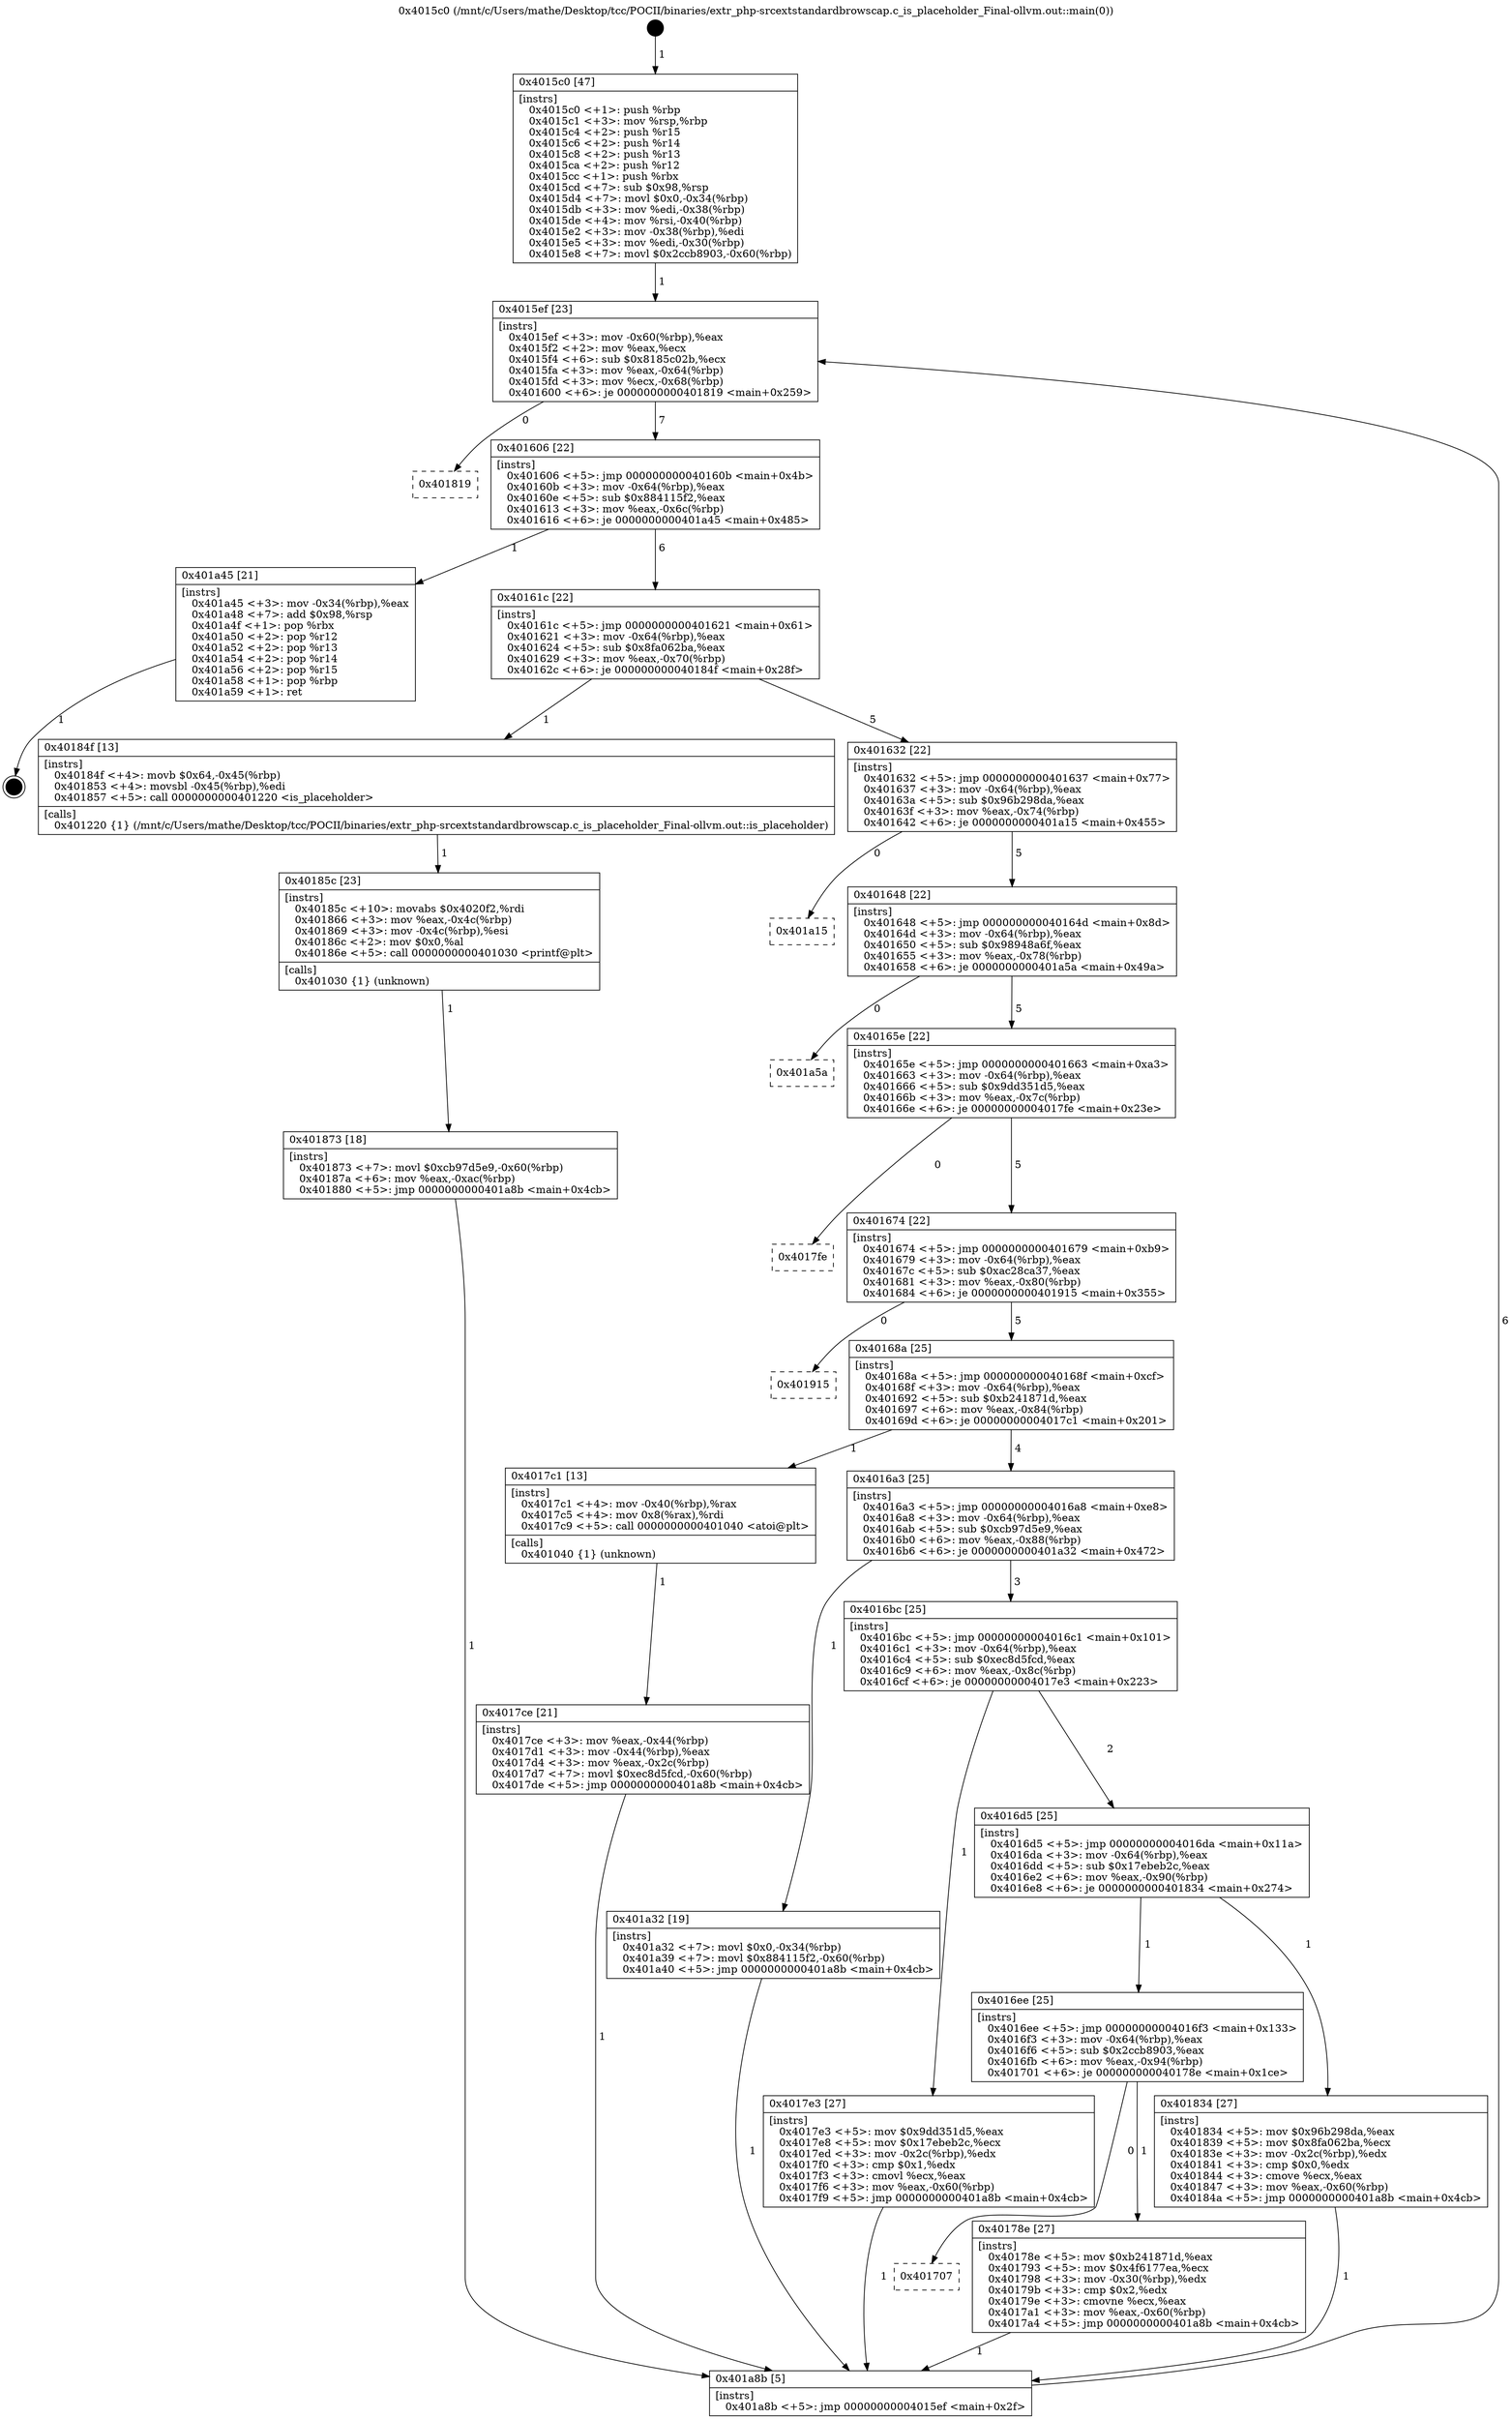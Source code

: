 digraph "0x4015c0" {
  label = "0x4015c0 (/mnt/c/Users/mathe/Desktop/tcc/POCII/binaries/extr_php-srcextstandardbrowscap.c_is_placeholder_Final-ollvm.out::main(0))"
  labelloc = "t"
  node[shape=record]

  Entry [label="",width=0.3,height=0.3,shape=circle,fillcolor=black,style=filled]
  "0x4015ef" [label="{
     0x4015ef [23]\l
     | [instrs]\l
     &nbsp;&nbsp;0x4015ef \<+3\>: mov -0x60(%rbp),%eax\l
     &nbsp;&nbsp;0x4015f2 \<+2\>: mov %eax,%ecx\l
     &nbsp;&nbsp;0x4015f4 \<+6\>: sub $0x8185c02b,%ecx\l
     &nbsp;&nbsp;0x4015fa \<+3\>: mov %eax,-0x64(%rbp)\l
     &nbsp;&nbsp;0x4015fd \<+3\>: mov %ecx,-0x68(%rbp)\l
     &nbsp;&nbsp;0x401600 \<+6\>: je 0000000000401819 \<main+0x259\>\l
  }"]
  "0x401819" [label="{
     0x401819\l
  }", style=dashed]
  "0x401606" [label="{
     0x401606 [22]\l
     | [instrs]\l
     &nbsp;&nbsp;0x401606 \<+5\>: jmp 000000000040160b \<main+0x4b\>\l
     &nbsp;&nbsp;0x40160b \<+3\>: mov -0x64(%rbp),%eax\l
     &nbsp;&nbsp;0x40160e \<+5\>: sub $0x884115f2,%eax\l
     &nbsp;&nbsp;0x401613 \<+3\>: mov %eax,-0x6c(%rbp)\l
     &nbsp;&nbsp;0x401616 \<+6\>: je 0000000000401a45 \<main+0x485\>\l
  }"]
  Exit [label="",width=0.3,height=0.3,shape=circle,fillcolor=black,style=filled,peripheries=2]
  "0x401a45" [label="{
     0x401a45 [21]\l
     | [instrs]\l
     &nbsp;&nbsp;0x401a45 \<+3\>: mov -0x34(%rbp),%eax\l
     &nbsp;&nbsp;0x401a48 \<+7\>: add $0x98,%rsp\l
     &nbsp;&nbsp;0x401a4f \<+1\>: pop %rbx\l
     &nbsp;&nbsp;0x401a50 \<+2\>: pop %r12\l
     &nbsp;&nbsp;0x401a52 \<+2\>: pop %r13\l
     &nbsp;&nbsp;0x401a54 \<+2\>: pop %r14\l
     &nbsp;&nbsp;0x401a56 \<+2\>: pop %r15\l
     &nbsp;&nbsp;0x401a58 \<+1\>: pop %rbp\l
     &nbsp;&nbsp;0x401a59 \<+1\>: ret\l
  }"]
  "0x40161c" [label="{
     0x40161c [22]\l
     | [instrs]\l
     &nbsp;&nbsp;0x40161c \<+5\>: jmp 0000000000401621 \<main+0x61\>\l
     &nbsp;&nbsp;0x401621 \<+3\>: mov -0x64(%rbp),%eax\l
     &nbsp;&nbsp;0x401624 \<+5\>: sub $0x8fa062ba,%eax\l
     &nbsp;&nbsp;0x401629 \<+3\>: mov %eax,-0x70(%rbp)\l
     &nbsp;&nbsp;0x40162c \<+6\>: je 000000000040184f \<main+0x28f\>\l
  }"]
  "0x401873" [label="{
     0x401873 [18]\l
     | [instrs]\l
     &nbsp;&nbsp;0x401873 \<+7\>: movl $0xcb97d5e9,-0x60(%rbp)\l
     &nbsp;&nbsp;0x40187a \<+6\>: mov %eax,-0xac(%rbp)\l
     &nbsp;&nbsp;0x401880 \<+5\>: jmp 0000000000401a8b \<main+0x4cb\>\l
  }"]
  "0x40184f" [label="{
     0x40184f [13]\l
     | [instrs]\l
     &nbsp;&nbsp;0x40184f \<+4\>: movb $0x64,-0x45(%rbp)\l
     &nbsp;&nbsp;0x401853 \<+4\>: movsbl -0x45(%rbp),%edi\l
     &nbsp;&nbsp;0x401857 \<+5\>: call 0000000000401220 \<is_placeholder\>\l
     | [calls]\l
     &nbsp;&nbsp;0x401220 \{1\} (/mnt/c/Users/mathe/Desktop/tcc/POCII/binaries/extr_php-srcextstandardbrowscap.c_is_placeholder_Final-ollvm.out::is_placeholder)\l
  }"]
  "0x401632" [label="{
     0x401632 [22]\l
     | [instrs]\l
     &nbsp;&nbsp;0x401632 \<+5\>: jmp 0000000000401637 \<main+0x77\>\l
     &nbsp;&nbsp;0x401637 \<+3\>: mov -0x64(%rbp),%eax\l
     &nbsp;&nbsp;0x40163a \<+5\>: sub $0x96b298da,%eax\l
     &nbsp;&nbsp;0x40163f \<+3\>: mov %eax,-0x74(%rbp)\l
     &nbsp;&nbsp;0x401642 \<+6\>: je 0000000000401a15 \<main+0x455\>\l
  }"]
  "0x40185c" [label="{
     0x40185c [23]\l
     | [instrs]\l
     &nbsp;&nbsp;0x40185c \<+10\>: movabs $0x4020f2,%rdi\l
     &nbsp;&nbsp;0x401866 \<+3\>: mov %eax,-0x4c(%rbp)\l
     &nbsp;&nbsp;0x401869 \<+3\>: mov -0x4c(%rbp),%esi\l
     &nbsp;&nbsp;0x40186c \<+2\>: mov $0x0,%al\l
     &nbsp;&nbsp;0x40186e \<+5\>: call 0000000000401030 \<printf@plt\>\l
     | [calls]\l
     &nbsp;&nbsp;0x401030 \{1\} (unknown)\l
  }"]
  "0x401a15" [label="{
     0x401a15\l
  }", style=dashed]
  "0x401648" [label="{
     0x401648 [22]\l
     | [instrs]\l
     &nbsp;&nbsp;0x401648 \<+5\>: jmp 000000000040164d \<main+0x8d\>\l
     &nbsp;&nbsp;0x40164d \<+3\>: mov -0x64(%rbp),%eax\l
     &nbsp;&nbsp;0x401650 \<+5\>: sub $0x98948a6f,%eax\l
     &nbsp;&nbsp;0x401655 \<+3\>: mov %eax,-0x78(%rbp)\l
     &nbsp;&nbsp;0x401658 \<+6\>: je 0000000000401a5a \<main+0x49a\>\l
  }"]
  "0x4017ce" [label="{
     0x4017ce [21]\l
     | [instrs]\l
     &nbsp;&nbsp;0x4017ce \<+3\>: mov %eax,-0x44(%rbp)\l
     &nbsp;&nbsp;0x4017d1 \<+3\>: mov -0x44(%rbp),%eax\l
     &nbsp;&nbsp;0x4017d4 \<+3\>: mov %eax,-0x2c(%rbp)\l
     &nbsp;&nbsp;0x4017d7 \<+7\>: movl $0xec8d5fcd,-0x60(%rbp)\l
     &nbsp;&nbsp;0x4017de \<+5\>: jmp 0000000000401a8b \<main+0x4cb\>\l
  }"]
  "0x401a5a" [label="{
     0x401a5a\l
  }", style=dashed]
  "0x40165e" [label="{
     0x40165e [22]\l
     | [instrs]\l
     &nbsp;&nbsp;0x40165e \<+5\>: jmp 0000000000401663 \<main+0xa3\>\l
     &nbsp;&nbsp;0x401663 \<+3\>: mov -0x64(%rbp),%eax\l
     &nbsp;&nbsp;0x401666 \<+5\>: sub $0x9dd351d5,%eax\l
     &nbsp;&nbsp;0x40166b \<+3\>: mov %eax,-0x7c(%rbp)\l
     &nbsp;&nbsp;0x40166e \<+6\>: je 00000000004017fe \<main+0x23e\>\l
  }"]
  "0x4015c0" [label="{
     0x4015c0 [47]\l
     | [instrs]\l
     &nbsp;&nbsp;0x4015c0 \<+1\>: push %rbp\l
     &nbsp;&nbsp;0x4015c1 \<+3\>: mov %rsp,%rbp\l
     &nbsp;&nbsp;0x4015c4 \<+2\>: push %r15\l
     &nbsp;&nbsp;0x4015c6 \<+2\>: push %r14\l
     &nbsp;&nbsp;0x4015c8 \<+2\>: push %r13\l
     &nbsp;&nbsp;0x4015ca \<+2\>: push %r12\l
     &nbsp;&nbsp;0x4015cc \<+1\>: push %rbx\l
     &nbsp;&nbsp;0x4015cd \<+7\>: sub $0x98,%rsp\l
     &nbsp;&nbsp;0x4015d4 \<+7\>: movl $0x0,-0x34(%rbp)\l
     &nbsp;&nbsp;0x4015db \<+3\>: mov %edi,-0x38(%rbp)\l
     &nbsp;&nbsp;0x4015de \<+4\>: mov %rsi,-0x40(%rbp)\l
     &nbsp;&nbsp;0x4015e2 \<+3\>: mov -0x38(%rbp),%edi\l
     &nbsp;&nbsp;0x4015e5 \<+3\>: mov %edi,-0x30(%rbp)\l
     &nbsp;&nbsp;0x4015e8 \<+7\>: movl $0x2ccb8903,-0x60(%rbp)\l
  }"]
  "0x4017fe" [label="{
     0x4017fe\l
  }", style=dashed]
  "0x401674" [label="{
     0x401674 [22]\l
     | [instrs]\l
     &nbsp;&nbsp;0x401674 \<+5\>: jmp 0000000000401679 \<main+0xb9\>\l
     &nbsp;&nbsp;0x401679 \<+3\>: mov -0x64(%rbp),%eax\l
     &nbsp;&nbsp;0x40167c \<+5\>: sub $0xac28ca37,%eax\l
     &nbsp;&nbsp;0x401681 \<+3\>: mov %eax,-0x80(%rbp)\l
     &nbsp;&nbsp;0x401684 \<+6\>: je 0000000000401915 \<main+0x355\>\l
  }"]
  "0x401a8b" [label="{
     0x401a8b [5]\l
     | [instrs]\l
     &nbsp;&nbsp;0x401a8b \<+5\>: jmp 00000000004015ef \<main+0x2f\>\l
  }"]
  "0x401915" [label="{
     0x401915\l
  }", style=dashed]
  "0x40168a" [label="{
     0x40168a [25]\l
     | [instrs]\l
     &nbsp;&nbsp;0x40168a \<+5\>: jmp 000000000040168f \<main+0xcf\>\l
     &nbsp;&nbsp;0x40168f \<+3\>: mov -0x64(%rbp),%eax\l
     &nbsp;&nbsp;0x401692 \<+5\>: sub $0xb241871d,%eax\l
     &nbsp;&nbsp;0x401697 \<+6\>: mov %eax,-0x84(%rbp)\l
     &nbsp;&nbsp;0x40169d \<+6\>: je 00000000004017c1 \<main+0x201\>\l
  }"]
  "0x401707" [label="{
     0x401707\l
  }", style=dashed]
  "0x4017c1" [label="{
     0x4017c1 [13]\l
     | [instrs]\l
     &nbsp;&nbsp;0x4017c1 \<+4\>: mov -0x40(%rbp),%rax\l
     &nbsp;&nbsp;0x4017c5 \<+4\>: mov 0x8(%rax),%rdi\l
     &nbsp;&nbsp;0x4017c9 \<+5\>: call 0000000000401040 \<atoi@plt\>\l
     | [calls]\l
     &nbsp;&nbsp;0x401040 \{1\} (unknown)\l
  }"]
  "0x4016a3" [label="{
     0x4016a3 [25]\l
     | [instrs]\l
     &nbsp;&nbsp;0x4016a3 \<+5\>: jmp 00000000004016a8 \<main+0xe8\>\l
     &nbsp;&nbsp;0x4016a8 \<+3\>: mov -0x64(%rbp),%eax\l
     &nbsp;&nbsp;0x4016ab \<+5\>: sub $0xcb97d5e9,%eax\l
     &nbsp;&nbsp;0x4016b0 \<+6\>: mov %eax,-0x88(%rbp)\l
     &nbsp;&nbsp;0x4016b6 \<+6\>: je 0000000000401a32 \<main+0x472\>\l
  }"]
  "0x40178e" [label="{
     0x40178e [27]\l
     | [instrs]\l
     &nbsp;&nbsp;0x40178e \<+5\>: mov $0xb241871d,%eax\l
     &nbsp;&nbsp;0x401793 \<+5\>: mov $0x4f6177ea,%ecx\l
     &nbsp;&nbsp;0x401798 \<+3\>: mov -0x30(%rbp),%edx\l
     &nbsp;&nbsp;0x40179b \<+3\>: cmp $0x2,%edx\l
     &nbsp;&nbsp;0x40179e \<+3\>: cmovne %ecx,%eax\l
     &nbsp;&nbsp;0x4017a1 \<+3\>: mov %eax,-0x60(%rbp)\l
     &nbsp;&nbsp;0x4017a4 \<+5\>: jmp 0000000000401a8b \<main+0x4cb\>\l
  }"]
  "0x401a32" [label="{
     0x401a32 [19]\l
     | [instrs]\l
     &nbsp;&nbsp;0x401a32 \<+7\>: movl $0x0,-0x34(%rbp)\l
     &nbsp;&nbsp;0x401a39 \<+7\>: movl $0x884115f2,-0x60(%rbp)\l
     &nbsp;&nbsp;0x401a40 \<+5\>: jmp 0000000000401a8b \<main+0x4cb\>\l
  }"]
  "0x4016bc" [label="{
     0x4016bc [25]\l
     | [instrs]\l
     &nbsp;&nbsp;0x4016bc \<+5\>: jmp 00000000004016c1 \<main+0x101\>\l
     &nbsp;&nbsp;0x4016c1 \<+3\>: mov -0x64(%rbp),%eax\l
     &nbsp;&nbsp;0x4016c4 \<+5\>: sub $0xec8d5fcd,%eax\l
     &nbsp;&nbsp;0x4016c9 \<+6\>: mov %eax,-0x8c(%rbp)\l
     &nbsp;&nbsp;0x4016cf \<+6\>: je 00000000004017e3 \<main+0x223\>\l
  }"]
  "0x4016ee" [label="{
     0x4016ee [25]\l
     | [instrs]\l
     &nbsp;&nbsp;0x4016ee \<+5\>: jmp 00000000004016f3 \<main+0x133\>\l
     &nbsp;&nbsp;0x4016f3 \<+3\>: mov -0x64(%rbp),%eax\l
     &nbsp;&nbsp;0x4016f6 \<+5\>: sub $0x2ccb8903,%eax\l
     &nbsp;&nbsp;0x4016fb \<+6\>: mov %eax,-0x94(%rbp)\l
     &nbsp;&nbsp;0x401701 \<+6\>: je 000000000040178e \<main+0x1ce\>\l
  }"]
  "0x4017e3" [label="{
     0x4017e3 [27]\l
     | [instrs]\l
     &nbsp;&nbsp;0x4017e3 \<+5\>: mov $0x9dd351d5,%eax\l
     &nbsp;&nbsp;0x4017e8 \<+5\>: mov $0x17ebeb2c,%ecx\l
     &nbsp;&nbsp;0x4017ed \<+3\>: mov -0x2c(%rbp),%edx\l
     &nbsp;&nbsp;0x4017f0 \<+3\>: cmp $0x1,%edx\l
     &nbsp;&nbsp;0x4017f3 \<+3\>: cmovl %ecx,%eax\l
     &nbsp;&nbsp;0x4017f6 \<+3\>: mov %eax,-0x60(%rbp)\l
     &nbsp;&nbsp;0x4017f9 \<+5\>: jmp 0000000000401a8b \<main+0x4cb\>\l
  }"]
  "0x4016d5" [label="{
     0x4016d5 [25]\l
     | [instrs]\l
     &nbsp;&nbsp;0x4016d5 \<+5\>: jmp 00000000004016da \<main+0x11a\>\l
     &nbsp;&nbsp;0x4016da \<+3\>: mov -0x64(%rbp),%eax\l
     &nbsp;&nbsp;0x4016dd \<+5\>: sub $0x17ebeb2c,%eax\l
     &nbsp;&nbsp;0x4016e2 \<+6\>: mov %eax,-0x90(%rbp)\l
     &nbsp;&nbsp;0x4016e8 \<+6\>: je 0000000000401834 \<main+0x274\>\l
  }"]
  "0x401834" [label="{
     0x401834 [27]\l
     | [instrs]\l
     &nbsp;&nbsp;0x401834 \<+5\>: mov $0x96b298da,%eax\l
     &nbsp;&nbsp;0x401839 \<+5\>: mov $0x8fa062ba,%ecx\l
     &nbsp;&nbsp;0x40183e \<+3\>: mov -0x2c(%rbp),%edx\l
     &nbsp;&nbsp;0x401841 \<+3\>: cmp $0x0,%edx\l
     &nbsp;&nbsp;0x401844 \<+3\>: cmove %ecx,%eax\l
     &nbsp;&nbsp;0x401847 \<+3\>: mov %eax,-0x60(%rbp)\l
     &nbsp;&nbsp;0x40184a \<+5\>: jmp 0000000000401a8b \<main+0x4cb\>\l
  }"]
  Entry -> "0x4015c0" [label=" 1"]
  "0x4015ef" -> "0x401819" [label=" 0"]
  "0x4015ef" -> "0x401606" [label=" 7"]
  "0x401a45" -> Exit [label=" 1"]
  "0x401606" -> "0x401a45" [label=" 1"]
  "0x401606" -> "0x40161c" [label=" 6"]
  "0x401a32" -> "0x401a8b" [label=" 1"]
  "0x40161c" -> "0x40184f" [label=" 1"]
  "0x40161c" -> "0x401632" [label=" 5"]
  "0x401873" -> "0x401a8b" [label=" 1"]
  "0x401632" -> "0x401a15" [label=" 0"]
  "0x401632" -> "0x401648" [label=" 5"]
  "0x40185c" -> "0x401873" [label=" 1"]
  "0x401648" -> "0x401a5a" [label=" 0"]
  "0x401648" -> "0x40165e" [label=" 5"]
  "0x40184f" -> "0x40185c" [label=" 1"]
  "0x40165e" -> "0x4017fe" [label=" 0"]
  "0x40165e" -> "0x401674" [label=" 5"]
  "0x401834" -> "0x401a8b" [label=" 1"]
  "0x401674" -> "0x401915" [label=" 0"]
  "0x401674" -> "0x40168a" [label=" 5"]
  "0x4017e3" -> "0x401a8b" [label=" 1"]
  "0x40168a" -> "0x4017c1" [label=" 1"]
  "0x40168a" -> "0x4016a3" [label=" 4"]
  "0x4017ce" -> "0x401a8b" [label=" 1"]
  "0x4016a3" -> "0x401a32" [label=" 1"]
  "0x4016a3" -> "0x4016bc" [label=" 3"]
  "0x4017c1" -> "0x4017ce" [label=" 1"]
  "0x4016bc" -> "0x4017e3" [label=" 1"]
  "0x4016bc" -> "0x4016d5" [label=" 2"]
  "0x4015c0" -> "0x4015ef" [label=" 1"]
  "0x4016d5" -> "0x401834" [label=" 1"]
  "0x4016d5" -> "0x4016ee" [label=" 1"]
  "0x401a8b" -> "0x4015ef" [label=" 6"]
  "0x4016ee" -> "0x40178e" [label=" 1"]
  "0x4016ee" -> "0x401707" [label=" 0"]
  "0x40178e" -> "0x401a8b" [label=" 1"]
}
